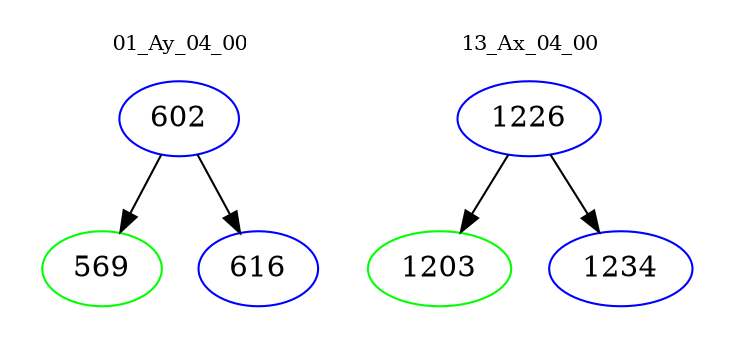 digraph{
subgraph cluster_0 {
color = white
label = "01_Ay_04_00";
fontsize=10;
T0_602 [label="602", color="blue"]
T0_602 -> T0_569 [color="black"]
T0_569 [label="569", color="green"]
T0_602 -> T0_616 [color="black"]
T0_616 [label="616", color="blue"]
}
subgraph cluster_1 {
color = white
label = "13_Ax_04_00";
fontsize=10;
T1_1226 [label="1226", color="blue"]
T1_1226 -> T1_1203 [color="black"]
T1_1203 [label="1203", color="green"]
T1_1226 -> T1_1234 [color="black"]
T1_1234 [label="1234", color="blue"]
}
}
